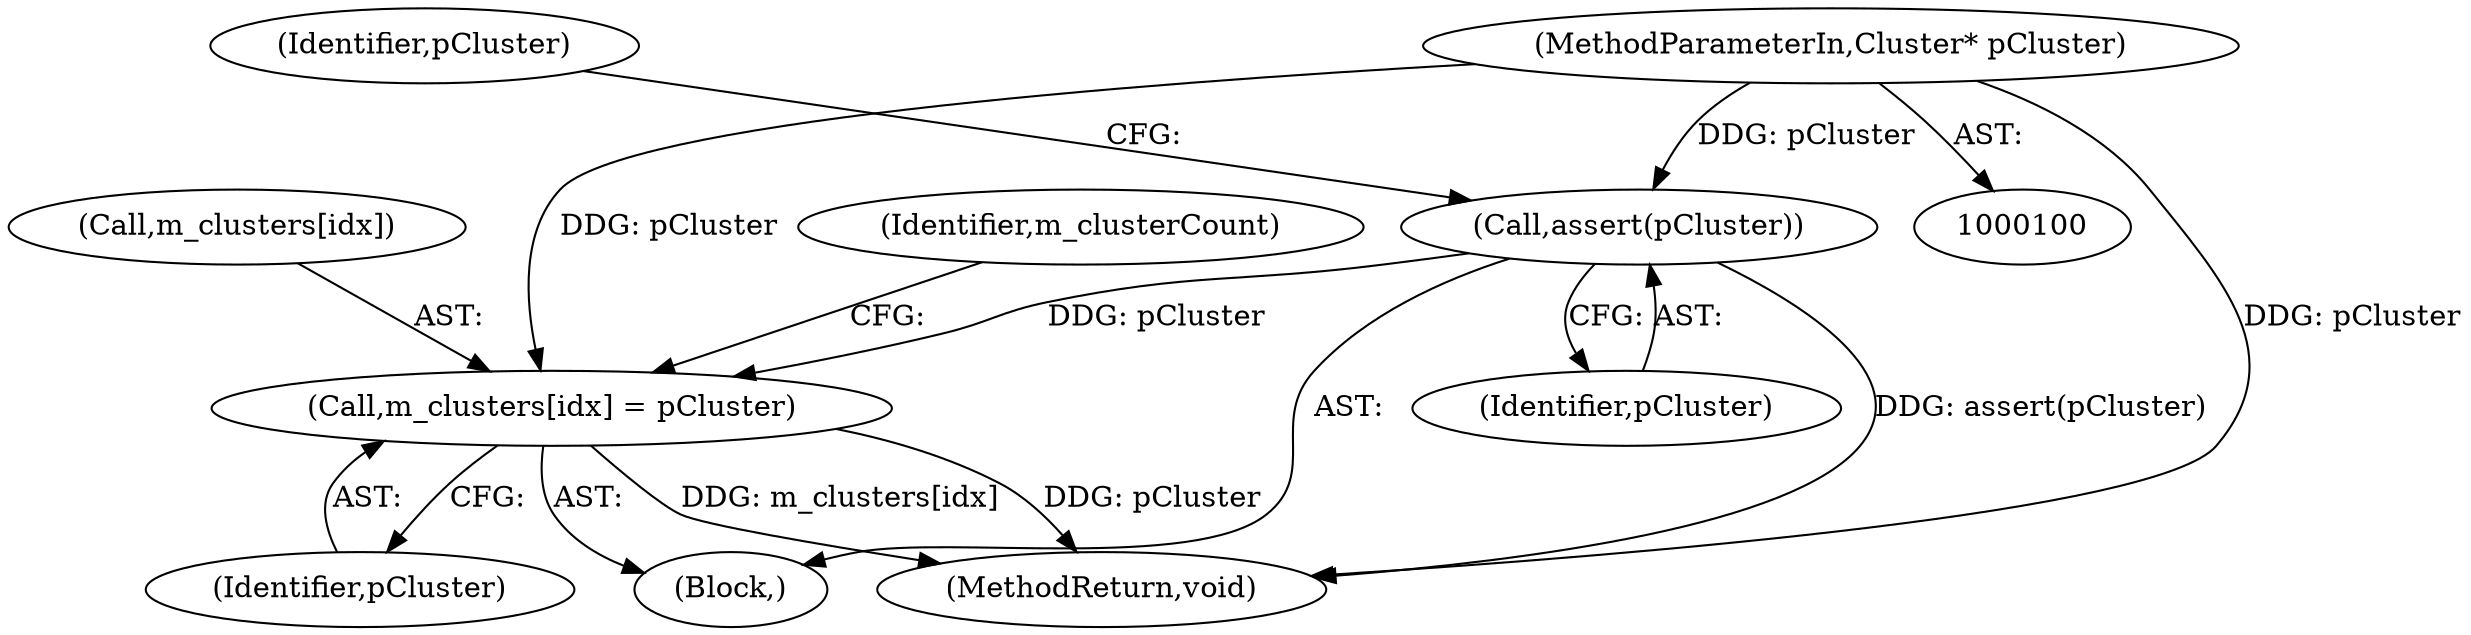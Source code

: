 digraph "0_Android_cc274e2abe8b2a6698a5c47d8aa4bb45f1f9538d@pointer" {
"1000101" [label="(MethodParameterIn,Cluster* pCluster)"];
"1000103" [label="(Call,assert(pCluster))"];
"1000244" [label="(Call,m_clusters[idx] = pCluster)"];
"1000244" [label="(Call,m_clusters[idx] = pCluster)"];
"1000101" [label="(MethodParameterIn,Cluster* pCluster)"];
"1000104" [label="(Identifier,pCluster)"];
"1000250" [label="(Identifier,m_clusterCount)"];
"1000245" [label="(Call,m_clusters[idx])"];
"1000103" [label="(Call,assert(pCluster))"];
"1000102" [label="(Block,)"];
"1000108" [label="(Identifier,pCluster)"];
"1000251" [label="(MethodReturn,void)"];
"1000248" [label="(Identifier,pCluster)"];
"1000101" -> "1000100"  [label="AST: "];
"1000101" -> "1000251"  [label="DDG: pCluster"];
"1000101" -> "1000103"  [label="DDG: pCluster"];
"1000101" -> "1000244"  [label="DDG: pCluster"];
"1000103" -> "1000102"  [label="AST: "];
"1000103" -> "1000104"  [label="CFG: "];
"1000104" -> "1000103"  [label="AST: "];
"1000108" -> "1000103"  [label="CFG: "];
"1000103" -> "1000251"  [label="DDG: assert(pCluster)"];
"1000103" -> "1000244"  [label="DDG: pCluster"];
"1000244" -> "1000102"  [label="AST: "];
"1000244" -> "1000248"  [label="CFG: "];
"1000245" -> "1000244"  [label="AST: "];
"1000248" -> "1000244"  [label="AST: "];
"1000250" -> "1000244"  [label="CFG: "];
"1000244" -> "1000251"  [label="DDG: m_clusters[idx]"];
"1000244" -> "1000251"  [label="DDG: pCluster"];
}
